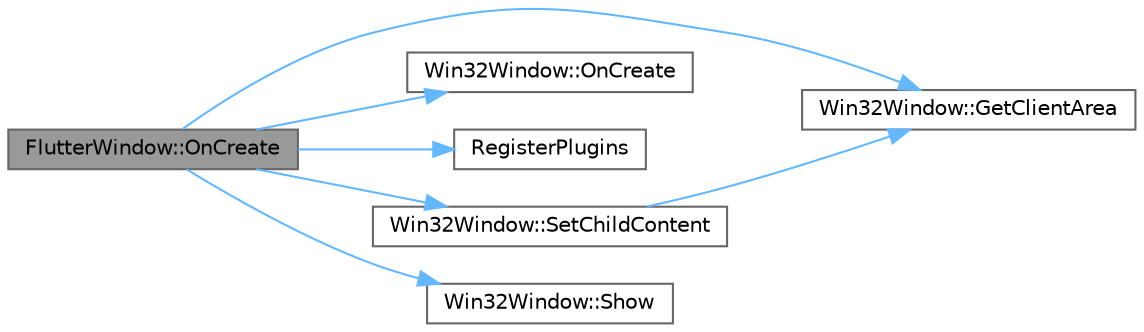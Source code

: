 digraph "FlutterWindow::OnCreate"
{
 // LATEX_PDF_SIZE
  bgcolor="transparent";
  edge [fontname=Helvetica,fontsize=10,labelfontname=Helvetica,labelfontsize=10];
  node [fontname=Helvetica,fontsize=10,shape=box,height=0.2,width=0.4];
  rankdir="LR";
  Node1 [id="Node000001",label="FlutterWindow::OnCreate",height=0.2,width=0.4,color="gray40", fillcolor="grey60", style="filled", fontcolor="black",tooltip=" "];
  Node1 -> Node2 [id="edge1_Node000001_Node000002",color="steelblue1",style="solid",tooltip=" "];
  Node2 [id="Node000002",label="Win32Window::GetClientArea",height=0.2,width=0.4,color="grey40", fillcolor="white", style="filled",URL="$class_win32_window.html#aab1722c8d02d1e224f953260b6c64d70",tooltip=" "];
  Node1 -> Node3 [id="edge2_Node000001_Node000003",color="steelblue1",style="solid",tooltip=" "];
  Node3 [id="Node000003",label="Win32Window::OnCreate",height=0.2,width=0.4,color="grey40", fillcolor="white", style="filled",URL="$class_win32_window.html#a13999e0fd51a9b5c66239c6ecc201d5c",tooltip=" "];
  Node1 -> Node4 [id="edge3_Node000001_Node000004",color="steelblue1",style="solid",tooltip=" "];
  Node4 [id="Node000004",label="RegisterPlugins",height=0.2,width=0.4,color="grey40", fillcolor="white", style="filled",URL="$windows_2flutter_2generated__plugin__registrant_8cc.html#a100d3a635c44ec220c0929d56b06553f",tooltip=" "];
  Node1 -> Node5 [id="edge4_Node000001_Node000005",color="steelblue1",style="solid",tooltip=" "];
  Node5 [id="Node000005",label="Win32Window::SetChildContent",height=0.2,width=0.4,color="grey40", fillcolor="white", style="filled",URL="$class_win32_window.html#aaefe8ad05d18d4841a01f51e1785ff0c",tooltip=" "];
  Node5 -> Node2 [id="edge5_Node000005_Node000002",color="steelblue1",style="solid",tooltip=" "];
  Node1 -> Node6 [id="edge6_Node000001_Node000006",color="steelblue1",style="solid",tooltip=" "];
  Node6 [id="Node000006",label="Win32Window::Show",height=0.2,width=0.4,color="grey40", fillcolor="white", style="filled",URL="$class_win32_window.html#a079de4f5c5d61571ed3ef4660c8386c9",tooltip=" "];
}
